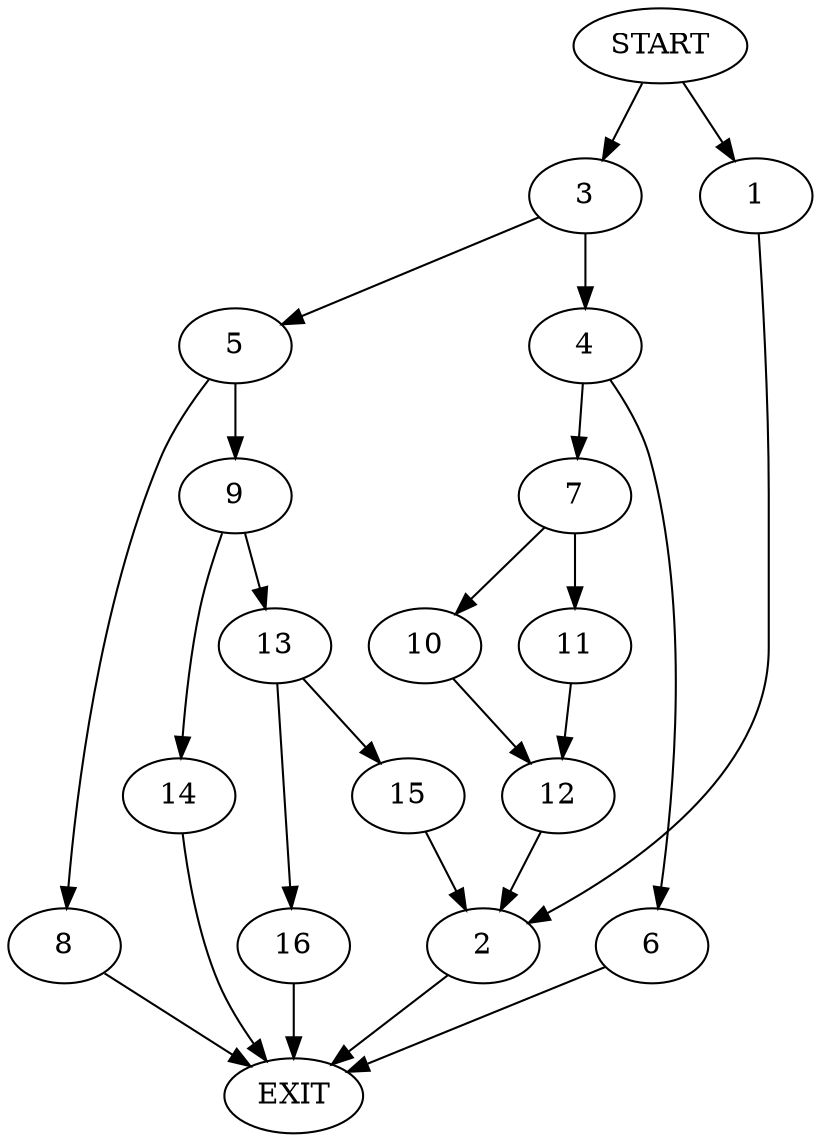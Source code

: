 digraph {
0 [label="START"]
17 [label="EXIT"]
0 -> 1
1 -> 2
2 -> 17
0 -> 3
3 -> 4
3 -> 5
4 -> 6
4 -> 7
5 -> 8
5 -> 9
7 -> 10
7 -> 11
6 -> 17
10 -> 12
11 -> 12
12 -> 2
8 -> 17
9 -> 13
9 -> 14
14 -> 17
13 -> 15
13 -> 16
15 -> 2
16 -> 17
}
